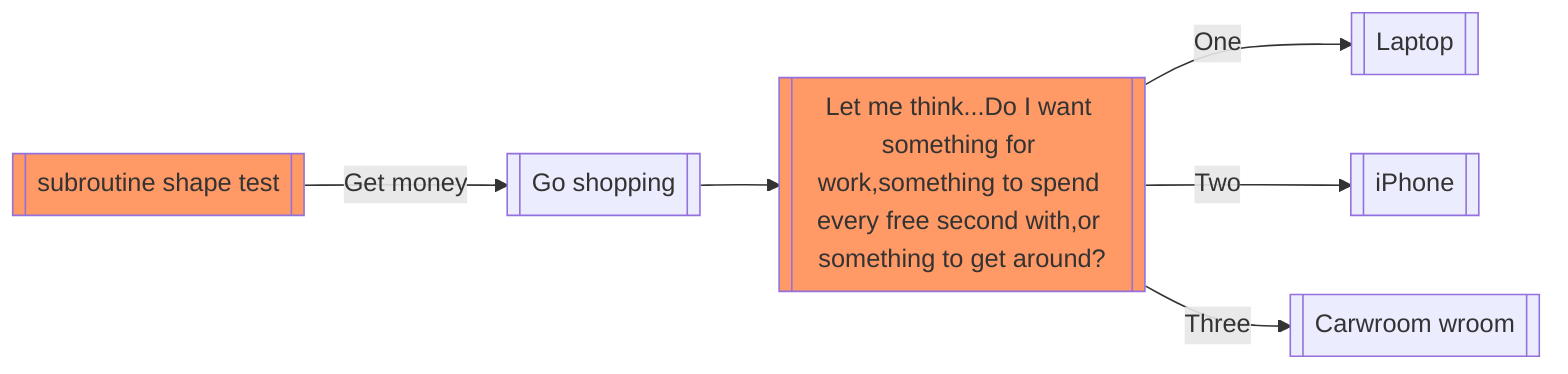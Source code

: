 graph LR
    A[[subroutine shape test]]
    A -->|Get money| B[[Go shopping]]
    B --> C[[Let me think...Do I want something for work,something to spend every free second with,or something to get around?]]
    C -->|One| D[[Laptop]]
    C -->|Two| E[[iPhone]]
    C -->|Three| F[[Carwroom wroom]]
    click A "flowchart.html#link-clicked" "link test"
    click B testClick "click test"
    classDef someclass fill:#f96;
    class A someclass;
    class C someclass;